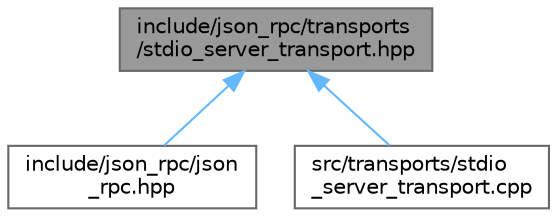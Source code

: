digraph "include/json_rpc/transports/stdio_server_transport.hpp"
{
 // LATEX_PDF_SIZE
  bgcolor="transparent";
  edge [fontname=Helvetica,fontsize=10,labelfontname=Helvetica,labelfontsize=10];
  node [fontname=Helvetica,fontsize=10,shape=box,height=0.2,width=0.4];
  Node1 [id="Node000001",label="include/json_rpc/transports\l/stdio_server_transport.hpp",height=0.2,width=0.4,color="gray40", fillcolor="grey60", style="filled", fontcolor="black",tooltip=" "];
  Node1 -> Node2 [id="edge1_Node000001_Node000002",dir="back",color="steelblue1",style="solid",tooltip=" "];
  Node2 [id="Node000002",label="include/json_rpc/json\l_rpc.hpp",height=0.2,width=0.4,color="grey40", fillcolor="white", style="filled",URL="$json__rpc_8hpp.html",tooltip=" "];
  Node1 -> Node3 [id="edge2_Node000001_Node000003",dir="back",color="steelblue1",style="solid",tooltip=" "];
  Node3 [id="Node000003",label="src/transports/stdio\l_server_transport.cpp",height=0.2,width=0.4,color="grey40", fillcolor="white", style="filled",URL="$stdio__server__transport_8cpp.html",tooltip=" "];
}
